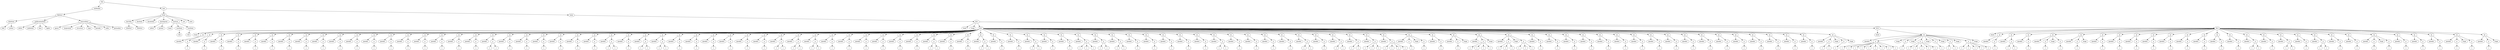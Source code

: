 digraph Tree {
	"t0" [label = "TEI"];
	"t1" [label = "teiHeader"];
	"t2" [label = "fileDesc"];
	"t3" [label = "titleStmt"];
	"t4" [label = "title"];
	"t5" [label = "author"];
	"t6" [label = "publicationStmt"];
	"t7" [label = "editor"];
	"t8" [label = "publisher"];
	"t9" [label = "idno"];
	"t10" [label = "rights"];
	"t11" [label = "SourceDesc"];
	"t12" [label = "genre"];
	"t13" [label = "inspiration"];
	"t14" [label = "structure"];
	"t15" [label = "type"];
	"t16" [label = "periode"];
	"t17" [label = "taille"];
	"t18" [label = "permalien"];
	"t19" [label = "text"];
	"t20" [label = "front"];
	"t21" [label = "docTitle"];
	"t22" [label = "titlePart"];
	"t23" [label = "titlePart"];
	"t24" [label = "docDate"];
	"t25" [label = "docAuthor"];
	"t26" [label = "docImprint"];
	"t27" [label = "editor"];
	"t28" [label = "printer"];
	"t29" [label = "castList"];
	"t30" [label = "head"];
	"t31" [label = "castItem"];
	"t32" [label = "role"];
	"t33" [label = "castItem"];
	"t34" [label = "role"];
	"t35" [label = "set"];
	"t36" [label = "note"];
	"t37" [label = "body"];
	"t38" [label = "div1"];
	"t39" [label = "head"];
	"t40" [label = "stage"];
	"t41" [label = "div2"];
	"t42" [label = "head"];
	"t43" [label = "sp"];
	"t44" [label = "speaker"];
	"t45" [label = "p"];
	"t46" [label = "s"];
	"t47" [label = "sp"];
	"t48" [label = "speaker"];
	"t49" [label = "p"];
	"t50" [label = "s"];
	"t51" [label = "sp"];
	"t52" [label = "speaker"];
	"t53" [label = "p"];
	"t54" [label = "s"];
	"t55" [label = "sp"];
	"t56" [label = "speaker"];
	"t57" [label = "p"];
	"t58" [label = "s"];
	"t59" [label = "sp"];
	"t60" [label = "speaker"];
	"t61" [label = "p"];
	"t62" [label = "s"];
	"t63" [label = "sp"];
	"t64" [label = "speaker"];
	"t65" [label = "p"];
	"t66" [label = "s"];
	"t67" [label = "sp"];
	"t68" [label = "speaker"];
	"t69" [label = "p"];
	"t70" [label = "s"];
	"t71" [label = "sp"];
	"t72" [label = "speaker"];
	"t73" [label = "p"];
	"t74" [label = "s"];
	"t75" [label = "sp"];
	"t76" [label = "speaker"];
	"t77" [label = "p"];
	"t78" [label = "s"];
	"t79" [label = "sp"];
	"t80" [label = "speaker"];
	"t81" [label = "p"];
	"t82" [label = "s"];
	"t83" [label = "sp"];
	"t84" [label = "speaker"];
	"t85" [label = "p"];
	"t86" [label = "s"];
	"t87" [label = "sp"];
	"t88" [label = "speaker"];
	"t89" [label = "p"];
	"t90" [label = "s"];
	"t91" [label = "sp"];
	"t92" [label = "speaker"];
	"t93" [label = "p"];
	"t94" [label = "s"];
	"t95" [label = "sp"];
	"t96" [label = "speaker"];
	"t97" [label = "p"];
	"t98" [label = "s"];
	"t99" [label = "sp"];
	"t100" [label = "speaker"];
	"t101" [label = "p"];
	"t102" [label = "s"];
	"t103" [label = "sp"];
	"t104" [label = "speaker"];
	"t105" [label = "p"];
	"t106" [label = "s"];
	"t107" [label = "sp"];
	"t108" [label = "speaker"];
	"t109" [label = "p"];
	"t110" [label = "s"];
	"t111" [label = "sp"];
	"t112" [label = "speaker"];
	"t113" [label = "p"];
	"t114" [label = "s"];
	"t115" [label = "sp"];
	"t116" [label = "speaker"];
	"t117" [label = "p"];
	"t118" [label = "s"];
	"t119" [label = "s"];
	"t120" [label = "sp"];
	"t121" [label = "speaker"];
	"t122" [label = "p"];
	"t123" [label = "s"];
	"t124" [label = "sp"];
	"t125" [label = "speaker"];
	"t126" [label = "p"];
	"t127" [label = "s"];
	"t128" [label = "sp"];
	"t129" [label = "speaker"];
	"t130" [label = "p"];
	"t131" [label = "s"];
	"t132" [label = "sp"];
	"t133" [label = "speaker"];
	"t134" [label = "p"];
	"t135" [label = "s"];
	"t136" [label = "sp"];
	"t137" [label = "speaker"];
	"t138" [label = "p"];
	"t139" [label = "s"];
	"t140" [label = "sp"];
	"t141" [label = "speaker"];
	"t142" [label = "p"];
	"t143" [label = "s"];
	"t144" [label = "sp"];
	"t145" [label = "speaker"];
	"t146" [label = "p"];
	"t147" [label = "s"];
	"t148" [label = "s"];
	"t149" [label = "sp"];
	"t150" [label = "speaker"];
	"t151" [label = "p"];
	"t152" [label = "s"];
	"t153" [label = "sp"];
	"t154" [label = "speaker"];
	"t155" [label = "p"];
	"t156" [label = "s"];
	"t157" [label = "s"];
	"t158" [label = "sp"];
	"t159" [label = "speaker"];
	"t160" [label = "p"];
	"t161" [label = "s"];
	"t162" [label = "s"];
	"t163" [label = "sp"];
	"t164" [label = "speaker"];
	"t165" [label = "p"];
	"t166" [label = "s"];
	"t167" [label = "sp"];
	"t168" [label = "speaker"];
	"t169" [label = "p"];
	"t170" [label = "s"];
	"t171" [label = "sp"];
	"t172" [label = "speaker"];
	"t173" [label = "p"];
	"t174" [label = "s"];
	"t175" [label = "sp"];
	"t176" [label = "speaker"];
	"t177" [label = "p"];
	"t178" [label = "s"];
	"t179" [label = "sp"];
	"t180" [label = "speaker"];
	"t181" [label = "p"];
	"t182" [label = "s"];
	"t183" [label = "sp"];
	"t184" [label = "speaker"];
	"t185" [label = "p"];
	"t186" [label = "s"];
	"t187" [label = "sp"];
	"t188" [label = "speaker"];
	"t189" [label = "p"];
	"t190" [label = "s"];
	"t191" [label = "s"];
	"t192" [label = "sp"];
	"t193" [label = "speaker"];
	"t194" [label = "p"];
	"t195" [label = "s"];
	"t196" [label = "s"];
	"t197" [label = "sp"];
	"t198" [label = "speaker"];
	"t199" [label = "p"];
	"t200" [label = "s"];
	"t201" [label = "s"];
	"t202" [label = "sp"];
	"t203" [label = "speaker"];
	"t204" [label = "p"];
	"t205" [label = "s"];
	"t206" [label = "sp"];
	"t207" [label = "speaker"];
	"t208" [label = "p"];
	"t209" [label = "s"];
	"t210" [label = "sp"];
	"t211" [label = "speaker"];
	"t212" [label = "p"];
	"t213" [label = "s"];
	"t214" [label = "sp"];
	"t215" [label = "speaker"];
	"t216" [label = "p"];
	"t217" [label = "s"];
	"t218" [label = "sp"];
	"t219" [label = "speaker"];
	"t220" [label = "p"];
	"t221" [label = "s"];
	"t222" [label = "sp"];
	"t223" [label = "speaker"];
	"t224" [label = "p"];
	"t225" [label = "s"];
	"t226" [label = "sp"];
	"t227" [label = "speaker"];
	"t228" [label = "p"];
	"t229" [label = "s"];
	"t230" [label = "s"];
	"t231" [label = "sp"];
	"t232" [label = "speaker"];
	"t233" [label = "p"];
	"t234" [label = "s"];
	"t235" [label = "sp"];
	"t236" [label = "speaker"];
	"t237" [label = "p"];
	"t238" [label = "s"];
	"t239" [label = "sp"];
	"t240" [label = "speaker"];
	"t241" [label = "p"];
	"t242" [label = "s"];
	"t243" [label = "s"];
	"t244" [label = "sp"];
	"t245" [label = "speaker"];
	"t246" [label = "p"];
	"t247" [label = "s"];
	"t248" [label = "sp"];
	"t249" [label = "speaker"];
	"t250" [label = "p"];
	"t251" [label = "s"];
	"t252" [label = "sp"];
	"t253" [label = "speaker"];
	"t254" [label = "p"];
	"t255" [label = "s"];
	"t256" [label = "s"];
	"t257" [label = "sp"];
	"t258" [label = "speaker"];
	"t259" [label = "p"];
	"t260" [label = "s"];
	"t261" [label = "sp"];
	"t262" [label = "speaker"];
	"t263" [label = "p"];
	"t264" [label = "s"];
	"t265" [label = "sp"];
	"t266" [label = "speaker"];
	"t267" [label = "p"];
	"t268" [label = "s"];
	"t269" [label = "s"];
	"t270" [label = "s"];
	"t271" [label = "sp"];
	"t272" [label = "speaker"];
	"t273" [label = "p"];
	"t274" [label = "s"];
	"t275" [label = "s"];
	"t276" [label = "sp"];
	"t277" [label = "speaker"];
	"t278" [label = "p"];
	"t279" [label = "s"];
	"t280" [label = "s"];
	"t281" [label = "sp"];
	"t282" [label = "speaker"];
	"t283" [label = "p"];
	"t284" [label = "s"];
	"t285" [label = "sp"];
	"t286" [label = "speaker"];
	"t287" [label = "p"];
	"t288" [label = "s"];
	"t289" [label = "sp"];
	"t290" [label = "speaker"];
	"t291" [label = "p"];
	"t292" [label = "s"];
	"t293" [label = "sp"];
	"t294" [label = "speaker"];
	"t295" [label = "p"];
	"t296" [label = "s"];
	"t297" [label = "sp"];
	"t298" [label = "speaker"];
	"t299" [label = "p"];
	"t300" [label = "s"];
	"t301" [label = "sp"];
	"t302" [label = "speaker"];
	"t303" [label = "p"];
	"t304" [label = "s"];
	"t305" [label = "s"];
	"t306" [label = "sp"];
	"t307" [label = "speaker"];
	"t308" [label = "p"];
	"t309" [label = "s"];
	"t310" [label = "sp"];
	"t311" [label = "speaker"];
	"t312" [label = "p"];
	"t313" [label = "s"];
	"t314" [label = "sp"];
	"t315" [label = "speaker"];
	"t316" [label = "p"];
	"t317" [label = "s"];
	"t318" [label = "sp"];
	"t319" [label = "speaker"];
	"t320" [label = "p"];
	"t321" [label = "s"];
	"t322" [label = "sp"];
	"t323" [label = "speaker"];
	"t324" [label = "p"];
	"t325" [label = "s"];
	"t326" [label = "s"];
	"t327" [label = "sp"];
	"t328" [label = "speaker"];
	"t329" [label = "p"];
	"t330" [label = "s"];
	"t331" [label = "sp"];
	"t332" [label = "speaker"];
	"t333" [label = "p"];
	"t334" [label = "s"];
	"t335" [label = "s"];
	"t336" [label = "sp"];
	"t337" [label = "speaker"];
	"t338" [label = "p"];
	"t339" [label = "s"];
	"t340" [label = "s"];
	"t341" [label = "sp"];
	"t342" [label = "speaker"];
	"t343" [label = "p"];
	"t344" [label = "s"];
	"t345" [label = "s"];
	"t346" [label = "s"];
	"t347" [label = "sp"];
	"t348" [label = "speaker"];
	"t349" [label = "p"];
	"t350" [label = "s"];
	"t351" [label = "s"];
	"t352" [label = "s"];
	"t353" [label = "s"];
	"t354" [label = "sp"];
	"t355" [label = "speaker"];
	"t356" [label = "p"];
	"t357" [label = "s"];
	"t358" [label = "stage"];
	"t359" [label = "p"];
	"t360" [label = "s"];
	"t361" [label = "sp"];
	"t362" [label = "speaker"];
	"t363" [label = "p"];
	"t364" [label = "s"];
	"t365" [label = "sp"];
	"t366" [label = "speaker"];
	"t367" [label = "p"];
	"t368" [label = "s"];
	"t369" [label = "stage"];
	"t370" [label = "sp"];
	"t371" [label = "speaker"];
	"t372" [label = "p"];
	"t373" [label = "s"];
	"t374" [label = "s"];
	"t375" [label = "s"];
	"t376" [label = "s"];
	"t377" [label = "stage"];
	"t378" [label = "sp"];
	"t379" [label = "speaker"];
	"t380" [label = "p"];
	"t381" [label = "s"];
	"t382" [label = "s"];
	"t383" [label = "s"];
	"t384" [label = "stage"];
	"t385" [label = "p"];
	"t386" [label = "s"];
	"t387" [label = "s"];
	"t388" [label = "s"];
	"t389" [label = "sp"];
	"t390" [label = "speaker"];
	"t391" [label = "p"];
	"t392" [label = "s"];
	"t393" [label = "sp"];
	"t394" [label = "speaker"];
	"t395" [label = "p"];
	"t396" [label = "s"];
	"t397" [label = "sp"];
	"t398" [label = "speaker"];
	"t399" [label = "p"];
	"t400" [label = "s"];
	"t401" [label = "sp"];
	"t402" [label = "speaker"];
	"t403" [label = "p"];
	"t404" [label = "s"];
	"t405" [label = "sp"];
	"t406" [label = "speaker"];
	"t407" [label = "p"];
	"t408" [label = "s"];
	"t409" [label = "sp"];
	"t410" [label = "speaker"];
	"t411" [label = "p"];
	"t412" [label = "s"];
	"t413" [label = "sp"];
	"t414" [label = "speaker"];
	"t415" [label = "p"];
	"t416" [label = "s"];
	"t417" [label = "sp"];
	"t418" [label = "speaker"];
	"t419" [label = "p"];
	"t420" [label = "s"];
	"t421" [label = "sp"];
	"t422" [label = "speaker"];
	"t423" [label = "p"];
	"t424" [label = "s"];
	"t425" [label = "sp"];
	"t426" [label = "speaker"];
	"t427" [label = "p"];
	"t428" [label = "s"];
	"t429" [label = "sp"];
	"t430" [label = "speaker"];
	"t431" [label = "p"];
	"t432" [label = "s"];
	"t433" [label = "sp"];
	"t434" [label = "speaker"];
	"t435" [label = "p"];
	"t436" [label = "s"];
	"t437" [label = "sp"];
	"t438" [label = "speaker"];
	"t439" [label = "p"];
	"t440" [label = "s"];
	"t441" [label = "sp"];
	"t442" [label = "speaker"];
	"t443" [label = "p"];
	"t444" [label = "s"];
	"t445" [label = "sp"];
	"t446" [label = "speaker"];
	"t447" [label = "p"];
	"t448" [label = "s"];
	"t449" [label = "sp"];
	"t450" [label = "speaker"];
	"t451" [label = "p"];
	"t452" [label = "s"];
	"t453" [label = "sp"];
	"t454" [label = "speaker"];
	"t455" [label = "p"];
	"t456" [label = "s"];
	"t457" [label = "sp"];
	"t458" [label = "speaker"];
	"t459" [label = "p"];
	"t460" [label = "s"];
	"t461" [label = "s"];
	"t462" [label = "stage"];
	"t463" [label = "p"];
	"t464" [label = "s"];
	"t465" [label = "stage"];
	"t466" [label = "div2"];
	"t467" [label = "head"];
	"t468" [label = "sp"];
	"t469" [label = "speaker"];
	"t470" [label = "p"];
	"t471" [label = "s"];
	"t472" [label = "s"];
	"t473" [label = "s"];
	"t474" [label = "s"];
	"t475" [label = "s"];
	"t476" [label = "s"];
	"t477" [label = "s"];
	"t478" [label = "s"];
	"t479" [label = "s"];
	"t480" [label = "stage"];
	"t481" [label = "p"];
	"t482" [label = "s"];
	"t483" [label = "stage"];
	"t484" [label = "p"];
	"t485" [label = "s"];
	"t486" [label = "s"];
	"t487" [label = "s"];
	"t488" [label = "s"];
	"t489" [label = "s"];
	"t490" [label = "stage"];
	"t491" [label = "p"];
	"t492" [label = "s"];
	"t493" [label = "stage"];
	"t494" [label = "p"];
	"t495" [label = "s"];
	"t496" [label = "s"];
	"t497" [label = "stage"];
	"t498" [label = "p"];
	"t499" [label = "s"];
	"t500" [label = "s"];
	"t501" [label = "s"];
	"t502" [label = "s"];
	"t503" [label = "s"];
	"t504" [label = "stage"];
	"t505" [label = "div2"];
	"t506" [label = "head"];
	"t507" [label = "sp"];
	"t508" [label = "speaker"];
	"t509" [label = "p"];
	"t510" [label = "s"];
	"t511" [label = "sp"];
	"t512" [label = "speaker"];
	"t513" [label = "p"];
	"t514" [label = "s"];
	"t515" [label = "s"];
	"t516" [label = "sp"];
	"t517" [label = "speaker"];
	"t518" [label = "p"];
	"t519" [label = "s"];
	"t520" [label = "sp"];
	"t521" [label = "speaker"];
	"t522" [label = "p"];
	"t523" [label = "s"];
	"t524" [label = "stage"];
	"t525" [label = "p"];
	"t526" [label = "s"];
	"t527" [label = "sp"];
	"t528" [label = "speaker"];
	"t529" [label = "p"];
	"t530" [label = "s"];
	"t531" [label = "stage"];
	"t532" [label = "sp"];
	"t533" [label = "speaker"];
	"t534" [label = "p"];
	"t535" [label = "s"];
	"t536" [label = "sp"];
	"t537" [label = "speaker"];
	"t538" [label = "p"];
	"t539" [label = "s"];
	"t540" [label = "sp"];
	"t541" [label = "speaker"];
	"t542" [label = "p"];
	"t543" [label = "s"];
	"t544" [label = "sp"];
	"t545" [label = "speaker"];
	"t546" [label = "p"];
	"t547" [label = "s"];
	"t548" [label = "sp"];
	"t549" [label = "speaker"];
	"t550" [label = "p"];
	"t551" [label = "s"];
	"t552" [label = "sp"];
	"t553" [label = "speaker"];
	"t554" [label = "p"];
	"t555" [label = "s"];
	"t556" [label = "sp"];
	"t557" [label = "speaker"];
	"t558" [label = "p"];
	"t559" [label = "s"];
	"t560" [label = "sp"];
	"t561" [label = "speaker"];
	"t562" [label = "p"];
	"t563" [label = "s"];
	"t564" [label = "sp"];
	"t565" [label = "speaker"];
	"t566" [label = "p"];
	"t567" [label = "s"];
	"t568" [label = "sp"];
	"t569" [label = "speaker"];
	"t570" [label = "p"];
	"t571" [label = "s"];
	"t572" [label = "s"];
	"t573" [label = "sp"];
	"t574" [label = "speaker"];
	"t575" [label = "p"];
	"t576" [label = "s"];
	"t577" [label = "sp"];
	"t578" [label = "speaker"];
	"t579" [label = "p"];
	"t580" [label = "s"];
	"t581" [label = "s"];
	"t582" [label = "sp"];
	"t583" [label = "speaker"];
	"t584" [label = "p"];
	"t585" [label = "s"];
	"t586" [label = "sp"];
	"t587" [label = "speaker"];
	"t588" [label = "p"];
	"t589" [label = "s"];
	"t590" [label = "s"];
	"t591" [label = "sp"];
	"t592" [label = "speaker"];
	"t593" [label = "p"];
	"t594" [label = "s"];
	"t595" [label = "sp"];
	"t596" [label = "speaker"];
	"t597" [label = "p"];
	"t598" [label = "s"];
	"t599" [label = "sp"];
	"t600" [label = "speaker"];
	"t601" [label = "p"];
	"t602" [label = "s"];
	"t603" [label = "stage"];
	"t604" [label = "p"];
	"t605" [label = "s"];
	"t606" [label = "sp"];
	"t607" [label = "speaker"];
	"t608" [label = "p"];
	"t609" [label = "s"];
	"t610" [label = "sp"];
	"t611" [label = "speaker"];
	"t612" [label = "p"];
	"t613" [label = "s"];
	"t614" [label = "sp"];
	"t615" [label = "speaker"];
	"t616" [label = "p"];
	"t617" [label = "s"];
	"t618" [label = "sp"];
	"t619" [label = "speaker"];
	"t620" [label = "p"];
	"t621" [label = "s"];
	"t622" [label = "stage"];
	"t623" [label = "p"];
	"t624" [label = "s"];
	"t625" [label = "sp"];
	"t626" [label = "speaker"];
	"t627" [label = "p"];
	"t628" [label = "s"];
	"t629" [label = "stage"];
	"t0" -> "t1";
	"t1" -> "t2";
	"t2" -> "t3";
	"t3" -> "t4";
	"t3" -> "t5";
	"t2" -> "t6";
	"t6" -> "t7";
	"t6" -> "t8";
	"t6" -> "t9";
	"t6" -> "t10";
	"t2" -> "t11";
	"t11" -> "t12";
	"t11" -> "t13";
	"t11" -> "t14";
	"t11" -> "t15";
	"t11" -> "t16";
	"t11" -> "t17";
	"t11" -> "t18";
	"t0" -> "t19";
	"t19" -> "t20";
	"t20" -> "t21";
	"t21" -> "t22";
	"t21" -> "t23";
	"t20" -> "t24";
	"t20" -> "t25";
	"t20" -> "t26";
	"t26" -> "t27";
	"t26" -> "t28";
	"t20" -> "t29";
	"t29" -> "t30";
	"t29" -> "t31";
	"t31" -> "t32";
	"t29" -> "t33";
	"t33" -> "t34";
	"t20" -> "t35";
	"t20" -> "t36";
	"t19" -> "t37";
	"t37" -> "t38";
	"t38" -> "t39";
	"t38" -> "t40";
	"t38" -> "t41";
	"t41" -> "t42";
	"t41" -> "t43";
	"t43" -> "t44";
	"t43" -> "t45";
	"t45" -> "t46";
	"t41" -> "t47";
	"t47" -> "t48";
	"t47" -> "t49";
	"t49" -> "t50";
	"t41" -> "t51";
	"t51" -> "t52";
	"t51" -> "t53";
	"t53" -> "t54";
	"t41" -> "t55";
	"t55" -> "t56";
	"t55" -> "t57";
	"t57" -> "t58";
	"t41" -> "t59";
	"t59" -> "t60";
	"t59" -> "t61";
	"t61" -> "t62";
	"t41" -> "t63";
	"t63" -> "t64";
	"t63" -> "t65";
	"t65" -> "t66";
	"t41" -> "t67";
	"t67" -> "t68";
	"t67" -> "t69";
	"t69" -> "t70";
	"t41" -> "t71";
	"t71" -> "t72";
	"t71" -> "t73";
	"t73" -> "t74";
	"t41" -> "t75";
	"t75" -> "t76";
	"t75" -> "t77";
	"t77" -> "t78";
	"t41" -> "t79";
	"t79" -> "t80";
	"t79" -> "t81";
	"t81" -> "t82";
	"t41" -> "t83";
	"t83" -> "t84";
	"t83" -> "t85";
	"t85" -> "t86";
	"t41" -> "t87";
	"t87" -> "t88";
	"t87" -> "t89";
	"t89" -> "t90";
	"t41" -> "t91";
	"t91" -> "t92";
	"t91" -> "t93";
	"t93" -> "t94";
	"t41" -> "t95";
	"t95" -> "t96";
	"t95" -> "t97";
	"t97" -> "t98";
	"t41" -> "t99";
	"t99" -> "t100";
	"t99" -> "t101";
	"t101" -> "t102";
	"t41" -> "t103";
	"t103" -> "t104";
	"t103" -> "t105";
	"t105" -> "t106";
	"t41" -> "t107";
	"t107" -> "t108";
	"t107" -> "t109";
	"t109" -> "t110";
	"t41" -> "t111";
	"t111" -> "t112";
	"t111" -> "t113";
	"t113" -> "t114";
	"t41" -> "t115";
	"t115" -> "t116";
	"t115" -> "t117";
	"t117" -> "t118";
	"t117" -> "t119";
	"t41" -> "t120";
	"t120" -> "t121";
	"t120" -> "t122";
	"t122" -> "t123";
	"t41" -> "t124";
	"t124" -> "t125";
	"t124" -> "t126";
	"t126" -> "t127";
	"t41" -> "t128";
	"t128" -> "t129";
	"t128" -> "t130";
	"t130" -> "t131";
	"t41" -> "t132";
	"t132" -> "t133";
	"t132" -> "t134";
	"t134" -> "t135";
	"t41" -> "t136";
	"t136" -> "t137";
	"t136" -> "t138";
	"t138" -> "t139";
	"t41" -> "t140";
	"t140" -> "t141";
	"t140" -> "t142";
	"t142" -> "t143";
	"t41" -> "t144";
	"t144" -> "t145";
	"t144" -> "t146";
	"t146" -> "t147";
	"t146" -> "t148";
	"t41" -> "t149";
	"t149" -> "t150";
	"t149" -> "t151";
	"t151" -> "t152";
	"t41" -> "t153";
	"t153" -> "t154";
	"t153" -> "t155";
	"t155" -> "t156";
	"t155" -> "t157";
	"t41" -> "t158";
	"t158" -> "t159";
	"t158" -> "t160";
	"t160" -> "t161";
	"t160" -> "t162";
	"t41" -> "t163";
	"t163" -> "t164";
	"t163" -> "t165";
	"t165" -> "t166";
	"t41" -> "t167";
	"t167" -> "t168";
	"t167" -> "t169";
	"t169" -> "t170";
	"t41" -> "t171";
	"t171" -> "t172";
	"t171" -> "t173";
	"t173" -> "t174";
	"t41" -> "t175";
	"t175" -> "t176";
	"t175" -> "t177";
	"t177" -> "t178";
	"t41" -> "t179";
	"t179" -> "t180";
	"t179" -> "t181";
	"t181" -> "t182";
	"t41" -> "t183";
	"t183" -> "t184";
	"t183" -> "t185";
	"t185" -> "t186";
	"t41" -> "t187";
	"t187" -> "t188";
	"t187" -> "t189";
	"t189" -> "t190";
	"t189" -> "t191";
	"t41" -> "t192";
	"t192" -> "t193";
	"t192" -> "t194";
	"t194" -> "t195";
	"t194" -> "t196";
	"t41" -> "t197";
	"t197" -> "t198";
	"t197" -> "t199";
	"t199" -> "t200";
	"t199" -> "t201";
	"t41" -> "t202";
	"t202" -> "t203";
	"t202" -> "t204";
	"t204" -> "t205";
	"t41" -> "t206";
	"t206" -> "t207";
	"t206" -> "t208";
	"t208" -> "t209";
	"t41" -> "t210";
	"t210" -> "t211";
	"t210" -> "t212";
	"t212" -> "t213";
	"t41" -> "t214";
	"t214" -> "t215";
	"t214" -> "t216";
	"t216" -> "t217";
	"t41" -> "t218";
	"t218" -> "t219";
	"t218" -> "t220";
	"t220" -> "t221";
	"t41" -> "t222";
	"t222" -> "t223";
	"t222" -> "t224";
	"t224" -> "t225";
	"t41" -> "t226";
	"t226" -> "t227";
	"t226" -> "t228";
	"t228" -> "t229";
	"t228" -> "t230";
	"t41" -> "t231";
	"t231" -> "t232";
	"t231" -> "t233";
	"t233" -> "t234";
	"t41" -> "t235";
	"t235" -> "t236";
	"t235" -> "t237";
	"t237" -> "t238";
	"t41" -> "t239";
	"t239" -> "t240";
	"t239" -> "t241";
	"t241" -> "t242";
	"t241" -> "t243";
	"t41" -> "t244";
	"t244" -> "t245";
	"t244" -> "t246";
	"t246" -> "t247";
	"t41" -> "t248";
	"t248" -> "t249";
	"t248" -> "t250";
	"t250" -> "t251";
	"t41" -> "t252";
	"t252" -> "t253";
	"t252" -> "t254";
	"t254" -> "t255";
	"t254" -> "t256";
	"t41" -> "t257";
	"t257" -> "t258";
	"t257" -> "t259";
	"t259" -> "t260";
	"t41" -> "t261";
	"t261" -> "t262";
	"t261" -> "t263";
	"t263" -> "t264";
	"t41" -> "t265";
	"t265" -> "t266";
	"t265" -> "t267";
	"t267" -> "t268";
	"t267" -> "t269";
	"t267" -> "t270";
	"t41" -> "t271";
	"t271" -> "t272";
	"t271" -> "t273";
	"t273" -> "t274";
	"t273" -> "t275";
	"t41" -> "t276";
	"t276" -> "t277";
	"t276" -> "t278";
	"t278" -> "t279";
	"t278" -> "t280";
	"t41" -> "t281";
	"t281" -> "t282";
	"t281" -> "t283";
	"t283" -> "t284";
	"t41" -> "t285";
	"t285" -> "t286";
	"t285" -> "t287";
	"t287" -> "t288";
	"t41" -> "t289";
	"t289" -> "t290";
	"t289" -> "t291";
	"t291" -> "t292";
	"t41" -> "t293";
	"t293" -> "t294";
	"t293" -> "t295";
	"t295" -> "t296";
	"t41" -> "t297";
	"t297" -> "t298";
	"t297" -> "t299";
	"t299" -> "t300";
	"t41" -> "t301";
	"t301" -> "t302";
	"t301" -> "t303";
	"t303" -> "t304";
	"t303" -> "t305";
	"t41" -> "t306";
	"t306" -> "t307";
	"t306" -> "t308";
	"t308" -> "t309";
	"t41" -> "t310";
	"t310" -> "t311";
	"t310" -> "t312";
	"t312" -> "t313";
	"t41" -> "t314";
	"t314" -> "t315";
	"t314" -> "t316";
	"t316" -> "t317";
	"t41" -> "t318";
	"t318" -> "t319";
	"t318" -> "t320";
	"t320" -> "t321";
	"t41" -> "t322";
	"t322" -> "t323";
	"t322" -> "t324";
	"t324" -> "t325";
	"t324" -> "t326";
	"t41" -> "t327";
	"t327" -> "t328";
	"t327" -> "t329";
	"t329" -> "t330";
	"t41" -> "t331";
	"t331" -> "t332";
	"t331" -> "t333";
	"t333" -> "t334";
	"t333" -> "t335";
	"t41" -> "t336";
	"t336" -> "t337";
	"t336" -> "t338";
	"t338" -> "t339";
	"t338" -> "t340";
	"t41" -> "t341";
	"t341" -> "t342";
	"t341" -> "t343";
	"t343" -> "t344";
	"t343" -> "t345";
	"t343" -> "t346";
	"t41" -> "t347";
	"t347" -> "t348";
	"t347" -> "t349";
	"t349" -> "t350";
	"t349" -> "t351";
	"t349" -> "t352";
	"t349" -> "t353";
	"t41" -> "t354";
	"t354" -> "t355";
	"t354" -> "t356";
	"t356" -> "t357";
	"t354" -> "t358";
	"t354" -> "t359";
	"t359" -> "t360";
	"t41" -> "t361";
	"t361" -> "t362";
	"t361" -> "t363";
	"t363" -> "t364";
	"t41" -> "t365";
	"t365" -> "t366";
	"t365" -> "t367";
	"t367" -> "t368";
	"t365" -> "t369";
	"t41" -> "t370";
	"t370" -> "t371";
	"t370" -> "t372";
	"t372" -> "t373";
	"t372" -> "t374";
	"t372" -> "t375";
	"t372" -> "t376";
	"t370" -> "t377";
	"t41" -> "t378";
	"t378" -> "t379";
	"t378" -> "t380";
	"t380" -> "t381";
	"t380" -> "t382";
	"t380" -> "t383";
	"t378" -> "t384";
	"t378" -> "t385";
	"t385" -> "t386";
	"t385" -> "t387";
	"t385" -> "t388";
	"t41" -> "t389";
	"t389" -> "t390";
	"t389" -> "t391";
	"t391" -> "t392";
	"t41" -> "t393";
	"t393" -> "t394";
	"t393" -> "t395";
	"t395" -> "t396";
	"t41" -> "t397";
	"t397" -> "t398";
	"t397" -> "t399";
	"t399" -> "t400";
	"t41" -> "t401";
	"t401" -> "t402";
	"t401" -> "t403";
	"t403" -> "t404";
	"t41" -> "t405";
	"t405" -> "t406";
	"t405" -> "t407";
	"t407" -> "t408";
	"t41" -> "t409";
	"t409" -> "t410";
	"t409" -> "t411";
	"t411" -> "t412";
	"t41" -> "t413";
	"t413" -> "t414";
	"t413" -> "t415";
	"t415" -> "t416";
	"t41" -> "t417";
	"t417" -> "t418";
	"t417" -> "t419";
	"t419" -> "t420";
	"t41" -> "t421";
	"t421" -> "t422";
	"t421" -> "t423";
	"t423" -> "t424";
	"t41" -> "t425";
	"t425" -> "t426";
	"t425" -> "t427";
	"t427" -> "t428";
	"t41" -> "t429";
	"t429" -> "t430";
	"t429" -> "t431";
	"t431" -> "t432";
	"t41" -> "t433";
	"t433" -> "t434";
	"t433" -> "t435";
	"t435" -> "t436";
	"t41" -> "t437";
	"t437" -> "t438";
	"t437" -> "t439";
	"t439" -> "t440";
	"t41" -> "t441";
	"t441" -> "t442";
	"t441" -> "t443";
	"t443" -> "t444";
	"t41" -> "t445";
	"t445" -> "t446";
	"t445" -> "t447";
	"t447" -> "t448";
	"t41" -> "t449";
	"t449" -> "t450";
	"t449" -> "t451";
	"t451" -> "t452";
	"t41" -> "t453";
	"t453" -> "t454";
	"t453" -> "t455";
	"t455" -> "t456";
	"t41" -> "t457";
	"t457" -> "t458";
	"t457" -> "t459";
	"t459" -> "t460";
	"t459" -> "t461";
	"t457" -> "t462";
	"t457" -> "t463";
	"t463" -> "t464";
	"t457" -> "t465";
	"t38" -> "t466";
	"t466" -> "t467";
	"t466" -> "t468";
	"t468" -> "t469";
	"t468" -> "t470";
	"t470" -> "t471";
	"t470" -> "t472";
	"t470" -> "t473";
	"t470" -> "t474";
	"t470" -> "t475";
	"t470" -> "t476";
	"t470" -> "t477";
	"t470" -> "t478";
	"t470" -> "t479";
	"t468" -> "t480";
	"t468" -> "t481";
	"t481" -> "t482";
	"t468" -> "t483";
	"t468" -> "t484";
	"t484" -> "t485";
	"t484" -> "t486";
	"t484" -> "t487";
	"t484" -> "t488";
	"t484" -> "t489";
	"t468" -> "t490";
	"t468" -> "t491";
	"t491" -> "t492";
	"t468" -> "t493";
	"t468" -> "t494";
	"t494" -> "t495";
	"t494" -> "t496";
	"t468" -> "t497";
	"t468" -> "t498";
	"t498" -> "t499";
	"t498" -> "t500";
	"t498" -> "t501";
	"t498" -> "t502";
	"t498" -> "t503";
	"t468" -> "t504";
	"t38" -> "t505";
	"t505" -> "t506";
	"t505" -> "t507";
	"t507" -> "t508";
	"t507" -> "t509";
	"t509" -> "t510";
	"t505" -> "t511";
	"t511" -> "t512";
	"t511" -> "t513";
	"t513" -> "t514";
	"t513" -> "t515";
	"t505" -> "t516";
	"t516" -> "t517";
	"t516" -> "t518";
	"t518" -> "t519";
	"t505" -> "t520";
	"t520" -> "t521";
	"t520" -> "t522";
	"t522" -> "t523";
	"t520" -> "t524";
	"t520" -> "t525";
	"t525" -> "t526";
	"t505" -> "t527";
	"t527" -> "t528";
	"t527" -> "t529";
	"t529" -> "t530";
	"t527" -> "t531";
	"t505" -> "t532";
	"t532" -> "t533";
	"t532" -> "t534";
	"t534" -> "t535";
	"t505" -> "t536";
	"t536" -> "t537";
	"t536" -> "t538";
	"t538" -> "t539";
	"t505" -> "t540";
	"t540" -> "t541";
	"t540" -> "t542";
	"t542" -> "t543";
	"t505" -> "t544";
	"t544" -> "t545";
	"t544" -> "t546";
	"t546" -> "t547";
	"t505" -> "t548";
	"t548" -> "t549";
	"t548" -> "t550";
	"t550" -> "t551";
	"t505" -> "t552";
	"t552" -> "t553";
	"t552" -> "t554";
	"t554" -> "t555";
	"t505" -> "t556";
	"t556" -> "t557";
	"t556" -> "t558";
	"t558" -> "t559";
	"t505" -> "t560";
	"t560" -> "t561";
	"t560" -> "t562";
	"t562" -> "t563";
	"t505" -> "t564";
	"t564" -> "t565";
	"t564" -> "t566";
	"t566" -> "t567";
	"t505" -> "t568";
	"t568" -> "t569";
	"t568" -> "t570";
	"t570" -> "t571";
	"t570" -> "t572";
	"t505" -> "t573";
	"t573" -> "t574";
	"t573" -> "t575";
	"t575" -> "t576";
	"t505" -> "t577";
	"t577" -> "t578";
	"t577" -> "t579";
	"t579" -> "t580";
	"t579" -> "t581";
	"t505" -> "t582";
	"t582" -> "t583";
	"t582" -> "t584";
	"t584" -> "t585";
	"t505" -> "t586";
	"t586" -> "t587";
	"t586" -> "t588";
	"t588" -> "t589";
	"t588" -> "t590";
	"t505" -> "t591";
	"t591" -> "t592";
	"t591" -> "t593";
	"t593" -> "t594";
	"t505" -> "t595";
	"t595" -> "t596";
	"t595" -> "t597";
	"t597" -> "t598";
	"t505" -> "t599";
	"t599" -> "t600";
	"t599" -> "t601";
	"t601" -> "t602";
	"t599" -> "t603";
	"t599" -> "t604";
	"t604" -> "t605";
	"t505" -> "t606";
	"t606" -> "t607";
	"t606" -> "t608";
	"t608" -> "t609";
	"t505" -> "t610";
	"t610" -> "t611";
	"t610" -> "t612";
	"t612" -> "t613";
	"t505" -> "t614";
	"t614" -> "t615";
	"t614" -> "t616";
	"t616" -> "t617";
	"t505" -> "t618";
	"t618" -> "t619";
	"t618" -> "t620";
	"t620" -> "t621";
	"t618" -> "t622";
	"t618" -> "t623";
	"t623" -> "t624";
	"t505" -> "t625";
	"t625" -> "t626";
	"t625" -> "t627";
	"t627" -> "t628";
	"t625" -> "t629";
}
